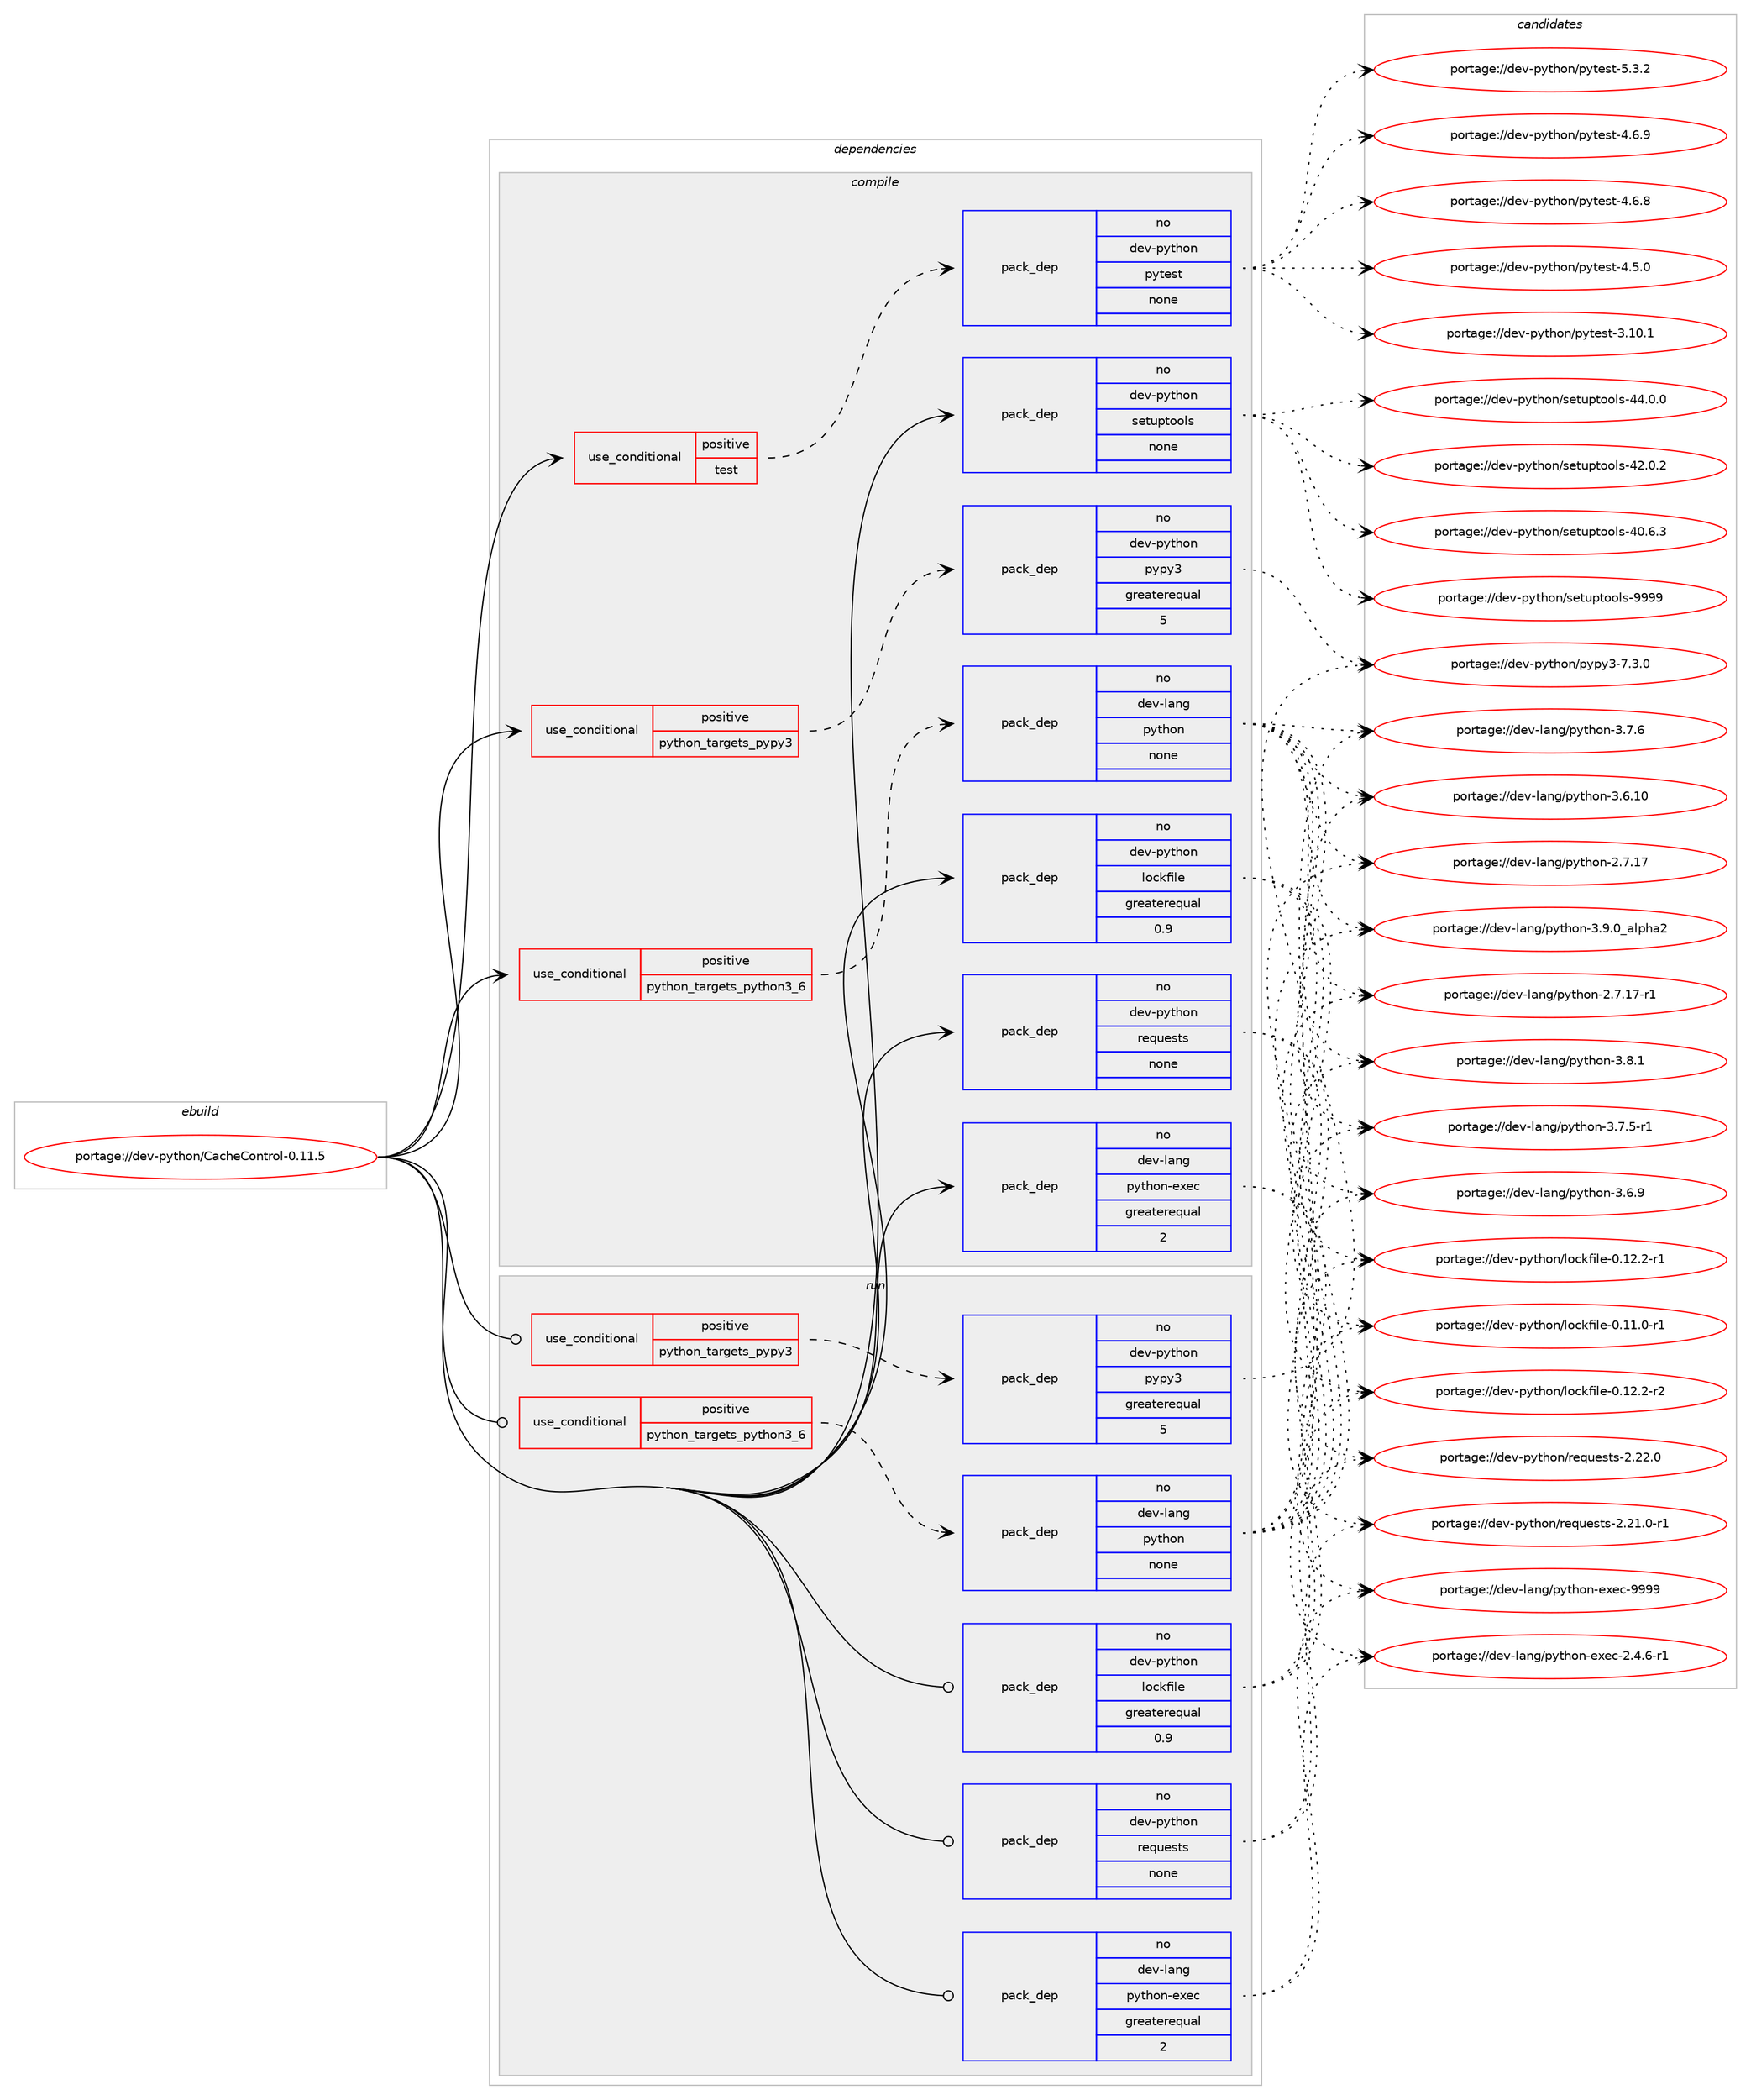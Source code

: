 digraph prolog {

# *************
# Graph options
# *************

newrank=true;
concentrate=true;
compound=true;
graph [rankdir=LR,fontname=Helvetica,fontsize=10,ranksep=1.5];#, ranksep=2.5, nodesep=0.2];
edge  [arrowhead=vee];
node  [fontname=Helvetica,fontsize=10];

# **********
# The ebuild
# **********

subgraph cluster_leftcol {
color=gray;
label=<<i>ebuild</i>>;
id [label="portage://dev-python/CacheControl-0.11.5", color=red, width=4, href="../dev-python/CacheControl-0.11.5.svg"];
}

# ****************
# The dependencies
# ****************

subgraph cluster_midcol {
color=gray;
label=<<i>dependencies</i>>;
subgraph cluster_compile {
fillcolor="#eeeeee";
style=filled;
label=<<i>compile</i>>;
subgraph cond119680 {
dependency473732 [label=<<TABLE BORDER="0" CELLBORDER="1" CELLSPACING="0" CELLPADDING="4"><TR><TD ROWSPAN="3" CELLPADDING="10">use_conditional</TD></TR><TR><TD>positive</TD></TR><TR><TD>python_targets_pypy3</TD></TR></TABLE>>, shape=none, color=red];
subgraph pack349035 {
dependency473733 [label=<<TABLE BORDER="0" CELLBORDER="1" CELLSPACING="0" CELLPADDING="4" WIDTH="220"><TR><TD ROWSPAN="6" CELLPADDING="30">pack_dep</TD></TR><TR><TD WIDTH="110">no</TD></TR><TR><TD>dev-python</TD></TR><TR><TD>pypy3</TD></TR><TR><TD>greaterequal</TD></TR><TR><TD>5</TD></TR></TABLE>>, shape=none, color=blue];
}
dependency473732:e -> dependency473733:w [weight=20,style="dashed",arrowhead="vee"];
}
id:e -> dependency473732:w [weight=20,style="solid",arrowhead="vee"];
subgraph cond119681 {
dependency473734 [label=<<TABLE BORDER="0" CELLBORDER="1" CELLSPACING="0" CELLPADDING="4"><TR><TD ROWSPAN="3" CELLPADDING="10">use_conditional</TD></TR><TR><TD>positive</TD></TR><TR><TD>python_targets_python3_6</TD></TR></TABLE>>, shape=none, color=red];
subgraph pack349036 {
dependency473735 [label=<<TABLE BORDER="0" CELLBORDER="1" CELLSPACING="0" CELLPADDING="4" WIDTH="220"><TR><TD ROWSPAN="6" CELLPADDING="30">pack_dep</TD></TR><TR><TD WIDTH="110">no</TD></TR><TR><TD>dev-lang</TD></TR><TR><TD>python</TD></TR><TR><TD>none</TD></TR><TR><TD></TD></TR></TABLE>>, shape=none, color=blue];
}
dependency473734:e -> dependency473735:w [weight=20,style="dashed",arrowhead="vee"];
}
id:e -> dependency473734:w [weight=20,style="solid",arrowhead="vee"];
subgraph cond119682 {
dependency473736 [label=<<TABLE BORDER="0" CELLBORDER="1" CELLSPACING="0" CELLPADDING="4"><TR><TD ROWSPAN="3" CELLPADDING="10">use_conditional</TD></TR><TR><TD>positive</TD></TR><TR><TD>test</TD></TR></TABLE>>, shape=none, color=red];
subgraph pack349037 {
dependency473737 [label=<<TABLE BORDER="0" CELLBORDER="1" CELLSPACING="0" CELLPADDING="4" WIDTH="220"><TR><TD ROWSPAN="6" CELLPADDING="30">pack_dep</TD></TR><TR><TD WIDTH="110">no</TD></TR><TR><TD>dev-python</TD></TR><TR><TD>pytest</TD></TR><TR><TD>none</TD></TR><TR><TD></TD></TR></TABLE>>, shape=none, color=blue];
}
dependency473736:e -> dependency473737:w [weight=20,style="dashed",arrowhead="vee"];
}
id:e -> dependency473736:w [weight=20,style="solid",arrowhead="vee"];
subgraph pack349038 {
dependency473738 [label=<<TABLE BORDER="0" CELLBORDER="1" CELLSPACING="0" CELLPADDING="4" WIDTH="220"><TR><TD ROWSPAN="6" CELLPADDING="30">pack_dep</TD></TR><TR><TD WIDTH="110">no</TD></TR><TR><TD>dev-lang</TD></TR><TR><TD>python-exec</TD></TR><TR><TD>greaterequal</TD></TR><TR><TD>2</TD></TR></TABLE>>, shape=none, color=blue];
}
id:e -> dependency473738:w [weight=20,style="solid",arrowhead="vee"];
subgraph pack349039 {
dependency473739 [label=<<TABLE BORDER="0" CELLBORDER="1" CELLSPACING="0" CELLPADDING="4" WIDTH="220"><TR><TD ROWSPAN="6" CELLPADDING="30">pack_dep</TD></TR><TR><TD WIDTH="110">no</TD></TR><TR><TD>dev-python</TD></TR><TR><TD>lockfile</TD></TR><TR><TD>greaterequal</TD></TR><TR><TD>0.9</TD></TR></TABLE>>, shape=none, color=blue];
}
id:e -> dependency473739:w [weight=20,style="solid",arrowhead="vee"];
subgraph pack349040 {
dependency473740 [label=<<TABLE BORDER="0" CELLBORDER="1" CELLSPACING="0" CELLPADDING="4" WIDTH="220"><TR><TD ROWSPAN="6" CELLPADDING="30">pack_dep</TD></TR><TR><TD WIDTH="110">no</TD></TR><TR><TD>dev-python</TD></TR><TR><TD>requests</TD></TR><TR><TD>none</TD></TR><TR><TD></TD></TR></TABLE>>, shape=none, color=blue];
}
id:e -> dependency473740:w [weight=20,style="solid",arrowhead="vee"];
subgraph pack349041 {
dependency473741 [label=<<TABLE BORDER="0" CELLBORDER="1" CELLSPACING="0" CELLPADDING="4" WIDTH="220"><TR><TD ROWSPAN="6" CELLPADDING="30">pack_dep</TD></TR><TR><TD WIDTH="110">no</TD></TR><TR><TD>dev-python</TD></TR><TR><TD>setuptools</TD></TR><TR><TD>none</TD></TR><TR><TD></TD></TR></TABLE>>, shape=none, color=blue];
}
id:e -> dependency473741:w [weight=20,style="solid",arrowhead="vee"];
}
subgraph cluster_compileandrun {
fillcolor="#eeeeee";
style=filled;
label=<<i>compile and run</i>>;
}
subgraph cluster_run {
fillcolor="#eeeeee";
style=filled;
label=<<i>run</i>>;
subgraph cond119683 {
dependency473742 [label=<<TABLE BORDER="0" CELLBORDER="1" CELLSPACING="0" CELLPADDING="4"><TR><TD ROWSPAN="3" CELLPADDING="10">use_conditional</TD></TR><TR><TD>positive</TD></TR><TR><TD>python_targets_pypy3</TD></TR></TABLE>>, shape=none, color=red];
subgraph pack349042 {
dependency473743 [label=<<TABLE BORDER="0" CELLBORDER="1" CELLSPACING="0" CELLPADDING="4" WIDTH="220"><TR><TD ROWSPAN="6" CELLPADDING="30">pack_dep</TD></TR><TR><TD WIDTH="110">no</TD></TR><TR><TD>dev-python</TD></TR><TR><TD>pypy3</TD></TR><TR><TD>greaterequal</TD></TR><TR><TD>5</TD></TR></TABLE>>, shape=none, color=blue];
}
dependency473742:e -> dependency473743:w [weight=20,style="dashed",arrowhead="vee"];
}
id:e -> dependency473742:w [weight=20,style="solid",arrowhead="odot"];
subgraph cond119684 {
dependency473744 [label=<<TABLE BORDER="0" CELLBORDER="1" CELLSPACING="0" CELLPADDING="4"><TR><TD ROWSPAN="3" CELLPADDING="10">use_conditional</TD></TR><TR><TD>positive</TD></TR><TR><TD>python_targets_python3_6</TD></TR></TABLE>>, shape=none, color=red];
subgraph pack349043 {
dependency473745 [label=<<TABLE BORDER="0" CELLBORDER="1" CELLSPACING="0" CELLPADDING="4" WIDTH="220"><TR><TD ROWSPAN="6" CELLPADDING="30">pack_dep</TD></TR><TR><TD WIDTH="110">no</TD></TR><TR><TD>dev-lang</TD></TR><TR><TD>python</TD></TR><TR><TD>none</TD></TR><TR><TD></TD></TR></TABLE>>, shape=none, color=blue];
}
dependency473744:e -> dependency473745:w [weight=20,style="dashed",arrowhead="vee"];
}
id:e -> dependency473744:w [weight=20,style="solid",arrowhead="odot"];
subgraph pack349044 {
dependency473746 [label=<<TABLE BORDER="0" CELLBORDER="1" CELLSPACING="0" CELLPADDING="4" WIDTH="220"><TR><TD ROWSPAN="6" CELLPADDING="30">pack_dep</TD></TR><TR><TD WIDTH="110">no</TD></TR><TR><TD>dev-lang</TD></TR><TR><TD>python-exec</TD></TR><TR><TD>greaterequal</TD></TR><TR><TD>2</TD></TR></TABLE>>, shape=none, color=blue];
}
id:e -> dependency473746:w [weight=20,style="solid",arrowhead="odot"];
subgraph pack349045 {
dependency473747 [label=<<TABLE BORDER="0" CELLBORDER="1" CELLSPACING="0" CELLPADDING="4" WIDTH="220"><TR><TD ROWSPAN="6" CELLPADDING="30">pack_dep</TD></TR><TR><TD WIDTH="110">no</TD></TR><TR><TD>dev-python</TD></TR><TR><TD>lockfile</TD></TR><TR><TD>greaterequal</TD></TR><TR><TD>0.9</TD></TR></TABLE>>, shape=none, color=blue];
}
id:e -> dependency473747:w [weight=20,style="solid",arrowhead="odot"];
subgraph pack349046 {
dependency473748 [label=<<TABLE BORDER="0" CELLBORDER="1" CELLSPACING="0" CELLPADDING="4" WIDTH="220"><TR><TD ROWSPAN="6" CELLPADDING="30">pack_dep</TD></TR><TR><TD WIDTH="110">no</TD></TR><TR><TD>dev-python</TD></TR><TR><TD>requests</TD></TR><TR><TD>none</TD></TR><TR><TD></TD></TR></TABLE>>, shape=none, color=blue];
}
id:e -> dependency473748:w [weight=20,style="solid",arrowhead="odot"];
}
}

# **************
# The candidates
# **************

subgraph cluster_choices {
rank=same;
color=gray;
label=<<i>candidates</i>>;

subgraph choice349035 {
color=black;
nodesep=1;
choice100101118451121211161041111104711212111212151455546514648 [label="portage://dev-python/pypy3-7.3.0", color=red, width=4,href="../dev-python/pypy3-7.3.0.svg"];
dependency473733:e -> choice100101118451121211161041111104711212111212151455546514648:w [style=dotted,weight="100"];
}
subgraph choice349036 {
color=black;
nodesep=1;
choice10010111845108971101034711212111610411111045514657464895971081121049750 [label="portage://dev-lang/python-3.9.0_alpha2", color=red, width=4,href="../dev-lang/python-3.9.0_alpha2.svg"];
choice100101118451089711010347112121116104111110455146564649 [label="portage://dev-lang/python-3.8.1", color=red, width=4,href="../dev-lang/python-3.8.1.svg"];
choice100101118451089711010347112121116104111110455146554654 [label="portage://dev-lang/python-3.7.6", color=red, width=4,href="../dev-lang/python-3.7.6.svg"];
choice1001011184510897110103471121211161041111104551465546534511449 [label="portage://dev-lang/python-3.7.5-r1", color=red, width=4,href="../dev-lang/python-3.7.5-r1.svg"];
choice100101118451089711010347112121116104111110455146544657 [label="portage://dev-lang/python-3.6.9", color=red, width=4,href="../dev-lang/python-3.6.9.svg"];
choice10010111845108971101034711212111610411111045514654464948 [label="portage://dev-lang/python-3.6.10", color=red, width=4,href="../dev-lang/python-3.6.10.svg"];
choice100101118451089711010347112121116104111110455046554649554511449 [label="portage://dev-lang/python-2.7.17-r1", color=red, width=4,href="../dev-lang/python-2.7.17-r1.svg"];
choice10010111845108971101034711212111610411111045504655464955 [label="portage://dev-lang/python-2.7.17", color=red, width=4,href="../dev-lang/python-2.7.17.svg"];
dependency473735:e -> choice10010111845108971101034711212111610411111045514657464895971081121049750:w [style=dotted,weight="100"];
dependency473735:e -> choice100101118451089711010347112121116104111110455146564649:w [style=dotted,weight="100"];
dependency473735:e -> choice100101118451089711010347112121116104111110455146554654:w [style=dotted,weight="100"];
dependency473735:e -> choice1001011184510897110103471121211161041111104551465546534511449:w [style=dotted,weight="100"];
dependency473735:e -> choice100101118451089711010347112121116104111110455146544657:w [style=dotted,weight="100"];
dependency473735:e -> choice10010111845108971101034711212111610411111045514654464948:w [style=dotted,weight="100"];
dependency473735:e -> choice100101118451089711010347112121116104111110455046554649554511449:w [style=dotted,weight="100"];
dependency473735:e -> choice10010111845108971101034711212111610411111045504655464955:w [style=dotted,weight="100"];
}
subgraph choice349037 {
color=black;
nodesep=1;
choice1001011184511212111610411111047112121116101115116455346514650 [label="portage://dev-python/pytest-5.3.2", color=red, width=4,href="../dev-python/pytest-5.3.2.svg"];
choice1001011184511212111610411111047112121116101115116455246544657 [label="portage://dev-python/pytest-4.6.9", color=red, width=4,href="../dev-python/pytest-4.6.9.svg"];
choice1001011184511212111610411111047112121116101115116455246544656 [label="portage://dev-python/pytest-4.6.8", color=red, width=4,href="../dev-python/pytest-4.6.8.svg"];
choice1001011184511212111610411111047112121116101115116455246534648 [label="portage://dev-python/pytest-4.5.0", color=red, width=4,href="../dev-python/pytest-4.5.0.svg"];
choice100101118451121211161041111104711212111610111511645514649484649 [label="portage://dev-python/pytest-3.10.1", color=red, width=4,href="../dev-python/pytest-3.10.1.svg"];
dependency473737:e -> choice1001011184511212111610411111047112121116101115116455346514650:w [style=dotted,weight="100"];
dependency473737:e -> choice1001011184511212111610411111047112121116101115116455246544657:w [style=dotted,weight="100"];
dependency473737:e -> choice1001011184511212111610411111047112121116101115116455246544656:w [style=dotted,weight="100"];
dependency473737:e -> choice1001011184511212111610411111047112121116101115116455246534648:w [style=dotted,weight="100"];
dependency473737:e -> choice100101118451121211161041111104711212111610111511645514649484649:w [style=dotted,weight="100"];
}
subgraph choice349038 {
color=black;
nodesep=1;
choice10010111845108971101034711212111610411111045101120101994557575757 [label="portage://dev-lang/python-exec-9999", color=red, width=4,href="../dev-lang/python-exec-9999.svg"];
choice10010111845108971101034711212111610411111045101120101994550465246544511449 [label="portage://dev-lang/python-exec-2.4.6-r1", color=red, width=4,href="../dev-lang/python-exec-2.4.6-r1.svg"];
dependency473738:e -> choice10010111845108971101034711212111610411111045101120101994557575757:w [style=dotted,weight="100"];
dependency473738:e -> choice10010111845108971101034711212111610411111045101120101994550465246544511449:w [style=dotted,weight="100"];
}
subgraph choice349039 {
color=black;
nodesep=1;
choice100101118451121211161041111104710811199107102105108101454846495046504511450 [label="portage://dev-python/lockfile-0.12.2-r2", color=red, width=4,href="../dev-python/lockfile-0.12.2-r2.svg"];
choice100101118451121211161041111104710811199107102105108101454846495046504511449 [label="portage://dev-python/lockfile-0.12.2-r1", color=red, width=4,href="../dev-python/lockfile-0.12.2-r1.svg"];
choice100101118451121211161041111104710811199107102105108101454846494946484511449 [label="portage://dev-python/lockfile-0.11.0-r1", color=red, width=4,href="../dev-python/lockfile-0.11.0-r1.svg"];
dependency473739:e -> choice100101118451121211161041111104710811199107102105108101454846495046504511450:w [style=dotted,weight="100"];
dependency473739:e -> choice100101118451121211161041111104710811199107102105108101454846495046504511449:w [style=dotted,weight="100"];
dependency473739:e -> choice100101118451121211161041111104710811199107102105108101454846494946484511449:w [style=dotted,weight="100"];
}
subgraph choice349040 {
color=black;
nodesep=1;
choice100101118451121211161041111104711410111311710111511611545504650504648 [label="portage://dev-python/requests-2.22.0", color=red, width=4,href="../dev-python/requests-2.22.0.svg"];
choice1001011184511212111610411111047114101113117101115116115455046504946484511449 [label="portage://dev-python/requests-2.21.0-r1", color=red, width=4,href="../dev-python/requests-2.21.0-r1.svg"];
dependency473740:e -> choice100101118451121211161041111104711410111311710111511611545504650504648:w [style=dotted,weight="100"];
dependency473740:e -> choice1001011184511212111610411111047114101113117101115116115455046504946484511449:w [style=dotted,weight="100"];
}
subgraph choice349041 {
color=black;
nodesep=1;
choice10010111845112121116104111110471151011161171121161111111081154557575757 [label="portage://dev-python/setuptools-9999", color=red, width=4,href="../dev-python/setuptools-9999.svg"];
choice100101118451121211161041111104711510111611711211611111110811545525246484648 [label="portage://dev-python/setuptools-44.0.0", color=red, width=4,href="../dev-python/setuptools-44.0.0.svg"];
choice100101118451121211161041111104711510111611711211611111110811545525046484650 [label="portage://dev-python/setuptools-42.0.2", color=red, width=4,href="../dev-python/setuptools-42.0.2.svg"];
choice100101118451121211161041111104711510111611711211611111110811545524846544651 [label="portage://dev-python/setuptools-40.6.3", color=red, width=4,href="../dev-python/setuptools-40.6.3.svg"];
dependency473741:e -> choice10010111845112121116104111110471151011161171121161111111081154557575757:w [style=dotted,weight="100"];
dependency473741:e -> choice100101118451121211161041111104711510111611711211611111110811545525246484648:w [style=dotted,weight="100"];
dependency473741:e -> choice100101118451121211161041111104711510111611711211611111110811545525046484650:w [style=dotted,weight="100"];
dependency473741:e -> choice100101118451121211161041111104711510111611711211611111110811545524846544651:w [style=dotted,weight="100"];
}
subgraph choice349042 {
color=black;
nodesep=1;
choice100101118451121211161041111104711212111212151455546514648 [label="portage://dev-python/pypy3-7.3.0", color=red, width=4,href="../dev-python/pypy3-7.3.0.svg"];
dependency473743:e -> choice100101118451121211161041111104711212111212151455546514648:w [style=dotted,weight="100"];
}
subgraph choice349043 {
color=black;
nodesep=1;
choice10010111845108971101034711212111610411111045514657464895971081121049750 [label="portage://dev-lang/python-3.9.0_alpha2", color=red, width=4,href="../dev-lang/python-3.9.0_alpha2.svg"];
choice100101118451089711010347112121116104111110455146564649 [label="portage://dev-lang/python-3.8.1", color=red, width=4,href="../dev-lang/python-3.8.1.svg"];
choice100101118451089711010347112121116104111110455146554654 [label="portage://dev-lang/python-3.7.6", color=red, width=4,href="../dev-lang/python-3.7.6.svg"];
choice1001011184510897110103471121211161041111104551465546534511449 [label="portage://dev-lang/python-3.7.5-r1", color=red, width=4,href="../dev-lang/python-3.7.5-r1.svg"];
choice100101118451089711010347112121116104111110455146544657 [label="portage://dev-lang/python-3.6.9", color=red, width=4,href="../dev-lang/python-3.6.9.svg"];
choice10010111845108971101034711212111610411111045514654464948 [label="portage://dev-lang/python-3.6.10", color=red, width=4,href="../dev-lang/python-3.6.10.svg"];
choice100101118451089711010347112121116104111110455046554649554511449 [label="portage://dev-lang/python-2.7.17-r1", color=red, width=4,href="../dev-lang/python-2.7.17-r1.svg"];
choice10010111845108971101034711212111610411111045504655464955 [label="portage://dev-lang/python-2.7.17", color=red, width=4,href="../dev-lang/python-2.7.17.svg"];
dependency473745:e -> choice10010111845108971101034711212111610411111045514657464895971081121049750:w [style=dotted,weight="100"];
dependency473745:e -> choice100101118451089711010347112121116104111110455146564649:w [style=dotted,weight="100"];
dependency473745:e -> choice100101118451089711010347112121116104111110455146554654:w [style=dotted,weight="100"];
dependency473745:e -> choice1001011184510897110103471121211161041111104551465546534511449:w [style=dotted,weight="100"];
dependency473745:e -> choice100101118451089711010347112121116104111110455146544657:w [style=dotted,weight="100"];
dependency473745:e -> choice10010111845108971101034711212111610411111045514654464948:w [style=dotted,weight="100"];
dependency473745:e -> choice100101118451089711010347112121116104111110455046554649554511449:w [style=dotted,weight="100"];
dependency473745:e -> choice10010111845108971101034711212111610411111045504655464955:w [style=dotted,weight="100"];
}
subgraph choice349044 {
color=black;
nodesep=1;
choice10010111845108971101034711212111610411111045101120101994557575757 [label="portage://dev-lang/python-exec-9999", color=red, width=4,href="../dev-lang/python-exec-9999.svg"];
choice10010111845108971101034711212111610411111045101120101994550465246544511449 [label="portage://dev-lang/python-exec-2.4.6-r1", color=red, width=4,href="../dev-lang/python-exec-2.4.6-r1.svg"];
dependency473746:e -> choice10010111845108971101034711212111610411111045101120101994557575757:w [style=dotted,weight="100"];
dependency473746:e -> choice10010111845108971101034711212111610411111045101120101994550465246544511449:w [style=dotted,weight="100"];
}
subgraph choice349045 {
color=black;
nodesep=1;
choice100101118451121211161041111104710811199107102105108101454846495046504511450 [label="portage://dev-python/lockfile-0.12.2-r2", color=red, width=4,href="../dev-python/lockfile-0.12.2-r2.svg"];
choice100101118451121211161041111104710811199107102105108101454846495046504511449 [label="portage://dev-python/lockfile-0.12.2-r1", color=red, width=4,href="../dev-python/lockfile-0.12.2-r1.svg"];
choice100101118451121211161041111104710811199107102105108101454846494946484511449 [label="portage://dev-python/lockfile-0.11.0-r1", color=red, width=4,href="../dev-python/lockfile-0.11.0-r1.svg"];
dependency473747:e -> choice100101118451121211161041111104710811199107102105108101454846495046504511450:w [style=dotted,weight="100"];
dependency473747:e -> choice100101118451121211161041111104710811199107102105108101454846495046504511449:w [style=dotted,weight="100"];
dependency473747:e -> choice100101118451121211161041111104710811199107102105108101454846494946484511449:w [style=dotted,weight="100"];
}
subgraph choice349046 {
color=black;
nodesep=1;
choice100101118451121211161041111104711410111311710111511611545504650504648 [label="portage://dev-python/requests-2.22.0", color=red, width=4,href="../dev-python/requests-2.22.0.svg"];
choice1001011184511212111610411111047114101113117101115116115455046504946484511449 [label="portage://dev-python/requests-2.21.0-r1", color=red, width=4,href="../dev-python/requests-2.21.0-r1.svg"];
dependency473748:e -> choice100101118451121211161041111104711410111311710111511611545504650504648:w [style=dotted,weight="100"];
dependency473748:e -> choice1001011184511212111610411111047114101113117101115116115455046504946484511449:w [style=dotted,weight="100"];
}
}

}
